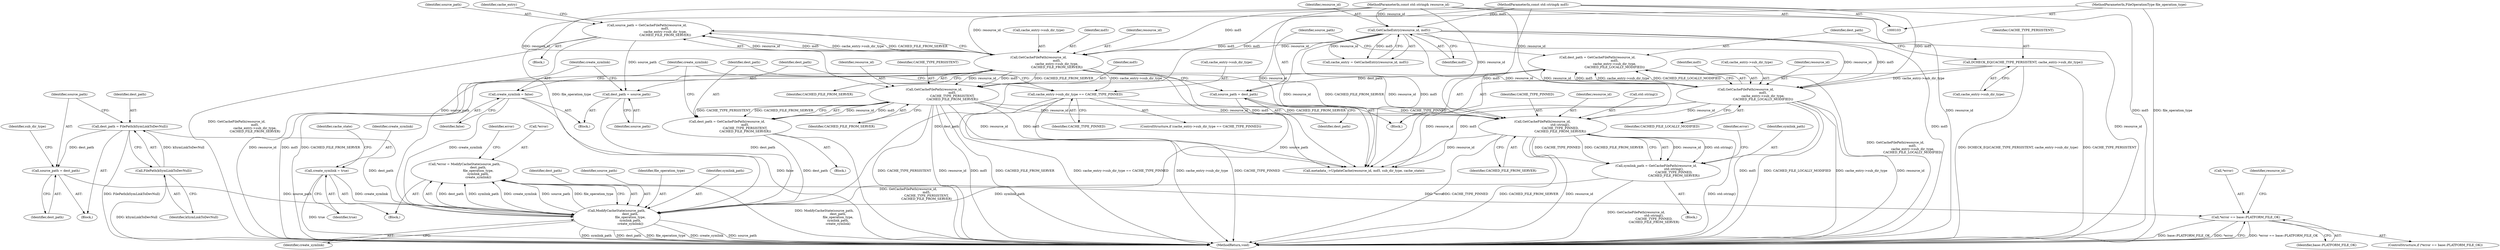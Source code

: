 digraph "0_Chrome_baef1ffd73db183ca50c854e1779ed7f6e5100a8_2@pointer" {
"1000229" [label="(Call,*error == base::PLATFORM_FILE_OK)"];
"1000219" [label="(Call,*error = ModifyCacheState(source_path,\n                            dest_path,\n                            file_operation_type,\n                            symlink_path,\n                            create_symlink))"];
"1000222" [label="(Call,ModifyCacheState(source_path,\n                            dest_path,\n                            file_operation_type,\n                            symlink_path,\n                            create_symlink))"];
"1000141" [label="(Call,source_path = dest_path)"];
"1000137" [label="(Call,dest_path = FilePath(kSymLinkToDevNull))"];
"1000139" [label="(Call,FilePath(kSymLinkToDevNull))"];
"1000178" [label="(Call,source_path = GetCacheFilePath(resource_id,\n                                     md5,\n                                     cache_entry->sub_dir_type,\n                                     CACHED_FILE_FROM_SERVER))"];
"1000180" [label="(Call,GetCacheFilePath(resource_id,\n                                     md5,\n                                     cache_entry->sub_dir_type,\n                                     CACHED_FILE_FROM_SERVER))"];
"1000130" [label="(Call,GetCacheEntry(resource_id, md5))"];
"1000104" [label="(MethodParameterIn,const std::string& resource_id)"];
"1000105" [label="(MethodParameterIn,const std::string& md5)"];
"1000173" [label="(Call,source_path = dest_path)"];
"1000164" [label="(Call,dest_path = GetCacheFilePath(resource_id,\n                                   md5,\n                                   cache_entry->sub_dir_type,\n                                   CACHED_FILE_LOCALLY_MODIFIED))"];
"1000166" [label="(Call,GetCacheFilePath(resource_id,\n                                   md5,\n                                   cache_entry->sub_dir_type,\n                                   CACHED_FILE_LOCALLY_MODIFIED))"];
"1000159" [label="(Call,DCHECK_EQ(CACHE_TYPE_PERSISTENT, cache_entry->sub_dir_type))"];
"1000194" [label="(Call,dest_path = source_path)"];
"1000202" [label="(Call,dest_path = GetCacheFilePath(resource_id,\n                                     md5,\n                                     CACHE_TYPE_PERSISTENT,\n                                     CACHED_FILE_FROM_SERVER))"];
"1000204" [label="(Call,GetCacheFilePath(resource_id,\n                                     md5,\n                                     CACHE_TYPE_PERSISTENT,\n                                     CACHED_FILE_FROM_SERVER))"];
"1000106" [label="(MethodParameterIn,FileOperationType file_operation_type)"];
"1000212" [label="(Call,symlink_path = GetCacheFilePath(resource_id,\n                                    std::string(),\n                                    CACHE_TYPE_PINNED,\n                                    CACHED_FILE_FROM_SERVER))"];
"1000214" [label="(Call,GetCacheFilePath(resource_id,\n                                    std::string(),\n                                    CACHE_TYPE_PINNED,\n                                    CACHED_FILE_FROM_SERVER))"];
"1000188" [label="(Call,cache_entry->sub_dir_type == CACHE_TYPE_PINNED)"];
"1000116" [label="(Call,create_symlink = true)"];
"1000197" [label="(Call,create_symlink = false)"];
"1000183" [label="(Call,cache_entry->sub_dir_type)"];
"1000192" [label="(Identifier,CACHE_TYPE_PINNED)"];
"1000174" [label="(Identifier,source_path)"];
"1000172" [label="(Identifier,CACHED_FILE_LOCALLY_MODIFIED)"];
"1000187" [label="(ControlStructure,if (cache_entry->sub_dir_type == CACHE_TYPE_PINNED))"];
"1000194" [label="(Call,dest_path = source_path)"];
"1000106" [label="(MethodParameterIn,FileOperationType file_operation_type)"];
"1000175" [label="(Identifier,dest_path)"];
"1000178" [label="(Call,source_path = GetCacheFilePath(resource_id,\n                                     md5,\n                                     cache_entry->sub_dir_type,\n                                     CACHED_FILE_FROM_SERVER))"];
"1000108" [label="(Block,)"];
"1000216" [label="(Call,std::string())"];
"1000165" [label="(Identifier,dest_path)"];
"1000213" [label="(Identifier,symlink_path)"];
"1000208" [label="(Identifier,CACHED_FILE_FROM_SERVER)"];
"1000202" [label="(Call,dest_path = GetCacheFilePath(resource_id,\n                                     md5,\n                                     CACHE_TYPE_PERSISTENT,\n                                     CACHED_FILE_FROM_SERVER))"];
"1000239" [label="(MethodReturn,void)"];
"1000168" [label="(Identifier,md5)"];
"1000224" [label="(Identifier,dest_path)"];
"1000161" [label="(Call,cache_entry->sub_dir_type)"];
"1000186" [label="(Identifier,CACHED_FILE_FROM_SERVER)"];
"1000217" [label="(Identifier,CACHE_TYPE_PINNED)"];
"1000117" [label="(Identifier,create_symlink)"];
"1000139" [label="(Call,FilePath(kSymLinkToDevNull))"];
"1000145" [label="(Identifier,sub_dir_type)"];
"1000220" [label="(Call,*error)"];
"1000196" [label="(Identifier,source_path)"];
"1000128" [label="(Call,cache_entry = GetCacheEntry(resource_id, md5))"];
"1000158" [label="(Block,)"];
"1000199" [label="(Identifier,false)"];
"1000212" [label="(Call,symlink_path = GetCacheFilePath(resource_id,\n                                    std::string(),\n                                    CACHE_TYPE_PINNED,\n                                    CACHED_FILE_FROM_SERVER))"];
"1000190" [label="(Identifier,cache_entry)"];
"1000197" [label="(Call,create_symlink = false)"];
"1000118" [label="(Identifier,true)"];
"1000143" [label="(Identifier,dest_path)"];
"1000235" [label="(Identifier,resource_id)"];
"1000231" [label="(Identifier,error)"];
"1000104" [label="(MethodParameterIn,const std::string& resource_id)"];
"1000140" [label="(Identifier,kSymLinkToDevNull)"];
"1000137" [label="(Call,dest_path = FilePath(kSymLinkToDevNull))"];
"1000223" [label="(Identifier,source_path)"];
"1000116" [label="(Call,create_symlink = true)"];
"1000230" [label="(Call,*error)"];
"1000206" [label="(Identifier,md5)"];
"1000229" [label="(Call,*error == base::PLATFORM_FILE_OK)"];
"1000166" [label="(Call,GetCacheFilePath(resource_id,\n                                   md5,\n                                   cache_entry->sub_dir_type,\n                                   CACHED_FILE_LOCALLY_MODIFIED))"];
"1000215" [label="(Identifier,resource_id)"];
"1000218" [label="(Identifier,CACHED_FILE_FROM_SERVER)"];
"1000210" [label="(Identifier,create_symlink)"];
"1000221" [label="(Identifier,error)"];
"1000169" [label="(Call,cache_entry->sub_dir_type)"];
"1000205" [label="(Identifier,resource_id)"];
"1000193" [label="(Block,)"];
"1000177" [label="(Block,)"];
"1000182" [label="(Identifier,md5)"];
"1000219" [label="(Call,*error = ModifyCacheState(source_path,\n                            dest_path,\n                            file_operation_type,\n                            symlink_path,\n                            create_symlink))"];
"1000222" [label="(Call,ModifyCacheState(source_path,\n                            dest_path,\n                            file_operation_type,\n                            symlink_path,\n                            create_symlink))"];
"1000138" [label="(Identifier,dest_path)"];
"1000141" [label="(Call,source_path = dest_path)"];
"1000130" [label="(Call,GetCacheEntry(resource_id, md5))"];
"1000195" [label="(Identifier,dest_path)"];
"1000201" [label="(Block,)"];
"1000105" [label="(MethodParameterIn,const std::string& md5)"];
"1000159" [label="(Call,DCHECK_EQ(CACHE_TYPE_PERSISTENT, cache_entry->sub_dir_type))"];
"1000232" [label="(Identifier,base::PLATFORM_FILE_OK)"];
"1000132" [label="(Identifier,md5)"];
"1000131" [label="(Identifier,resource_id)"];
"1000225" [label="(Identifier,file_operation_type)"];
"1000198" [label="(Identifier,create_symlink)"];
"1000227" [label="(Identifier,create_symlink)"];
"1000211" [label="(Block,)"];
"1000234" [label="(Call,metadata_->UpdateCache(resource_id, md5, sub_dir_type, cache_state))"];
"1000179" [label="(Identifier,source_path)"];
"1000142" [label="(Identifier,source_path)"];
"1000226" [label="(Identifier,symlink_path)"];
"1000181" [label="(Identifier,resource_id)"];
"1000214" [label="(Call,GetCacheFilePath(resource_id,\n                                    std::string(),\n                                    CACHE_TYPE_PINNED,\n                                    CACHED_FILE_FROM_SERVER))"];
"1000188" [label="(Call,cache_entry->sub_dir_type == CACHE_TYPE_PINNED)"];
"1000121" [label="(Identifier,cache_state)"];
"1000189" [label="(Call,cache_entry->sub_dir_type)"];
"1000173" [label="(Call,source_path = dest_path)"];
"1000136" [label="(Block,)"];
"1000164" [label="(Call,dest_path = GetCacheFilePath(resource_id,\n                                   md5,\n                                   cache_entry->sub_dir_type,\n                                   CACHED_FILE_LOCALLY_MODIFIED))"];
"1000180" [label="(Call,GetCacheFilePath(resource_id,\n                                     md5,\n                                     cache_entry->sub_dir_type,\n                                     CACHED_FILE_FROM_SERVER))"];
"1000207" [label="(Identifier,CACHE_TYPE_PERSISTENT)"];
"1000203" [label="(Identifier,dest_path)"];
"1000204" [label="(Call,GetCacheFilePath(resource_id,\n                                     md5,\n                                     CACHE_TYPE_PERSISTENT,\n                                     CACHED_FILE_FROM_SERVER))"];
"1000160" [label="(Identifier,CACHE_TYPE_PERSISTENT)"];
"1000167" [label="(Identifier,resource_id)"];
"1000228" [label="(ControlStructure,if (*error == base::PLATFORM_FILE_OK))"];
"1000229" -> "1000228"  [label="AST: "];
"1000229" -> "1000232"  [label="CFG: "];
"1000230" -> "1000229"  [label="AST: "];
"1000232" -> "1000229"  [label="AST: "];
"1000235" -> "1000229"  [label="CFG: "];
"1000239" -> "1000229"  [label="CFG: "];
"1000229" -> "1000239"  [label="DDG: *error == base::PLATFORM_FILE_OK"];
"1000229" -> "1000239"  [label="DDG: base::PLATFORM_FILE_OK"];
"1000229" -> "1000239"  [label="DDG: *error"];
"1000219" -> "1000229"  [label="DDG: *error"];
"1000219" -> "1000108"  [label="AST: "];
"1000219" -> "1000222"  [label="CFG: "];
"1000220" -> "1000219"  [label="AST: "];
"1000222" -> "1000219"  [label="AST: "];
"1000231" -> "1000219"  [label="CFG: "];
"1000219" -> "1000239"  [label="DDG: ModifyCacheState(source_path,\n                            dest_path,\n                            file_operation_type,\n                            symlink_path,\n                            create_symlink)"];
"1000222" -> "1000219"  [label="DDG: dest_path"];
"1000222" -> "1000219"  [label="DDG: symlink_path"];
"1000222" -> "1000219"  [label="DDG: create_symlink"];
"1000222" -> "1000219"  [label="DDG: source_path"];
"1000222" -> "1000219"  [label="DDG: file_operation_type"];
"1000222" -> "1000227"  [label="CFG: "];
"1000223" -> "1000222"  [label="AST: "];
"1000224" -> "1000222"  [label="AST: "];
"1000225" -> "1000222"  [label="AST: "];
"1000226" -> "1000222"  [label="AST: "];
"1000227" -> "1000222"  [label="AST: "];
"1000222" -> "1000239"  [label="DDG: file_operation_type"];
"1000222" -> "1000239"  [label="DDG: create_symlink"];
"1000222" -> "1000239"  [label="DDG: source_path"];
"1000222" -> "1000239"  [label="DDG: symlink_path"];
"1000222" -> "1000239"  [label="DDG: dest_path"];
"1000141" -> "1000222"  [label="DDG: source_path"];
"1000178" -> "1000222"  [label="DDG: source_path"];
"1000173" -> "1000222"  [label="DDG: source_path"];
"1000194" -> "1000222"  [label="DDG: dest_path"];
"1000202" -> "1000222"  [label="DDG: dest_path"];
"1000137" -> "1000222"  [label="DDG: dest_path"];
"1000164" -> "1000222"  [label="DDG: dest_path"];
"1000106" -> "1000222"  [label="DDG: file_operation_type"];
"1000212" -> "1000222"  [label="DDG: symlink_path"];
"1000116" -> "1000222"  [label="DDG: create_symlink"];
"1000197" -> "1000222"  [label="DDG: create_symlink"];
"1000141" -> "1000136"  [label="AST: "];
"1000141" -> "1000143"  [label="CFG: "];
"1000142" -> "1000141"  [label="AST: "];
"1000143" -> "1000141"  [label="AST: "];
"1000145" -> "1000141"  [label="CFG: "];
"1000137" -> "1000141"  [label="DDG: dest_path"];
"1000137" -> "1000136"  [label="AST: "];
"1000137" -> "1000139"  [label="CFG: "];
"1000138" -> "1000137"  [label="AST: "];
"1000139" -> "1000137"  [label="AST: "];
"1000142" -> "1000137"  [label="CFG: "];
"1000137" -> "1000239"  [label="DDG: FilePath(kSymLinkToDevNull)"];
"1000139" -> "1000137"  [label="DDG: kSymLinkToDevNull"];
"1000139" -> "1000140"  [label="CFG: "];
"1000140" -> "1000139"  [label="AST: "];
"1000139" -> "1000239"  [label="DDG: kSymLinkToDevNull"];
"1000178" -> "1000177"  [label="AST: "];
"1000178" -> "1000180"  [label="CFG: "];
"1000179" -> "1000178"  [label="AST: "];
"1000180" -> "1000178"  [label="AST: "];
"1000190" -> "1000178"  [label="CFG: "];
"1000178" -> "1000239"  [label="DDG: GetCacheFilePath(resource_id,\n                                     md5,\n                                     cache_entry->sub_dir_type,\n                                     CACHED_FILE_FROM_SERVER)"];
"1000180" -> "1000178"  [label="DDG: resource_id"];
"1000180" -> "1000178"  [label="DDG: md5"];
"1000180" -> "1000178"  [label="DDG: cache_entry->sub_dir_type"];
"1000180" -> "1000178"  [label="DDG: CACHED_FILE_FROM_SERVER"];
"1000178" -> "1000194"  [label="DDG: source_path"];
"1000180" -> "1000186"  [label="CFG: "];
"1000181" -> "1000180"  [label="AST: "];
"1000182" -> "1000180"  [label="AST: "];
"1000183" -> "1000180"  [label="AST: "];
"1000186" -> "1000180"  [label="AST: "];
"1000180" -> "1000239"  [label="DDG: resource_id"];
"1000180" -> "1000239"  [label="DDG: md5"];
"1000180" -> "1000239"  [label="DDG: CACHED_FILE_FROM_SERVER"];
"1000130" -> "1000180"  [label="DDG: resource_id"];
"1000130" -> "1000180"  [label="DDG: md5"];
"1000104" -> "1000180"  [label="DDG: resource_id"];
"1000105" -> "1000180"  [label="DDG: md5"];
"1000180" -> "1000188"  [label="DDG: cache_entry->sub_dir_type"];
"1000180" -> "1000204"  [label="DDG: resource_id"];
"1000180" -> "1000204"  [label="DDG: md5"];
"1000180" -> "1000204"  [label="DDG: CACHED_FILE_FROM_SERVER"];
"1000180" -> "1000214"  [label="DDG: resource_id"];
"1000180" -> "1000214"  [label="DDG: CACHED_FILE_FROM_SERVER"];
"1000180" -> "1000234"  [label="DDG: resource_id"];
"1000180" -> "1000234"  [label="DDG: md5"];
"1000130" -> "1000128"  [label="AST: "];
"1000130" -> "1000132"  [label="CFG: "];
"1000131" -> "1000130"  [label="AST: "];
"1000132" -> "1000130"  [label="AST: "];
"1000128" -> "1000130"  [label="CFG: "];
"1000130" -> "1000239"  [label="DDG: md5"];
"1000130" -> "1000239"  [label="DDG: resource_id"];
"1000130" -> "1000128"  [label="DDG: resource_id"];
"1000130" -> "1000128"  [label="DDG: md5"];
"1000104" -> "1000130"  [label="DDG: resource_id"];
"1000105" -> "1000130"  [label="DDG: md5"];
"1000130" -> "1000166"  [label="DDG: resource_id"];
"1000130" -> "1000166"  [label="DDG: md5"];
"1000130" -> "1000214"  [label="DDG: resource_id"];
"1000130" -> "1000234"  [label="DDG: resource_id"];
"1000130" -> "1000234"  [label="DDG: md5"];
"1000104" -> "1000103"  [label="AST: "];
"1000104" -> "1000239"  [label="DDG: resource_id"];
"1000104" -> "1000166"  [label="DDG: resource_id"];
"1000104" -> "1000204"  [label="DDG: resource_id"];
"1000104" -> "1000214"  [label="DDG: resource_id"];
"1000104" -> "1000234"  [label="DDG: resource_id"];
"1000105" -> "1000103"  [label="AST: "];
"1000105" -> "1000239"  [label="DDG: md5"];
"1000105" -> "1000166"  [label="DDG: md5"];
"1000105" -> "1000204"  [label="DDG: md5"];
"1000105" -> "1000234"  [label="DDG: md5"];
"1000173" -> "1000158"  [label="AST: "];
"1000173" -> "1000175"  [label="CFG: "];
"1000174" -> "1000173"  [label="AST: "];
"1000175" -> "1000173"  [label="AST: "];
"1000210" -> "1000173"  [label="CFG: "];
"1000164" -> "1000173"  [label="DDG: dest_path"];
"1000164" -> "1000158"  [label="AST: "];
"1000164" -> "1000166"  [label="CFG: "];
"1000165" -> "1000164"  [label="AST: "];
"1000166" -> "1000164"  [label="AST: "];
"1000174" -> "1000164"  [label="CFG: "];
"1000164" -> "1000239"  [label="DDG: GetCacheFilePath(resource_id,\n                                   md5,\n                                   cache_entry->sub_dir_type,\n                                   CACHED_FILE_LOCALLY_MODIFIED)"];
"1000166" -> "1000164"  [label="DDG: resource_id"];
"1000166" -> "1000164"  [label="DDG: md5"];
"1000166" -> "1000164"  [label="DDG: cache_entry->sub_dir_type"];
"1000166" -> "1000164"  [label="DDG: CACHED_FILE_LOCALLY_MODIFIED"];
"1000166" -> "1000172"  [label="CFG: "];
"1000167" -> "1000166"  [label="AST: "];
"1000168" -> "1000166"  [label="AST: "];
"1000169" -> "1000166"  [label="AST: "];
"1000172" -> "1000166"  [label="AST: "];
"1000166" -> "1000239"  [label="DDG: md5"];
"1000166" -> "1000239"  [label="DDG: CACHED_FILE_LOCALLY_MODIFIED"];
"1000166" -> "1000239"  [label="DDG: cache_entry->sub_dir_type"];
"1000166" -> "1000239"  [label="DDG: resource_id"];
"1000159" -> "1000166"  [label="DDG: cache_entry->sub_dir_type"];
"1000166" -> "1000214"  [label="DDG: resource_id"];
"1000166" -> "1000234"  [label="DDG: resource_id"];
"1000166" -> "1000234"  [label="DDG: md5"];
"1000159" -> "1000158"  [label="AST: "];
"1000159" -> "1000161"  [label="CFG: "];
"1000160" -> "1000159"  [label="AST: "];
"1000161" -> "1000159"  [label="AST: "];
"1000165" -> "1000159"  [label="CFG: "];
"1000159" -> "1000239"  [label="DDG: DCHECK_EQ(CACHE_TYPE_PERSISTENT, cache_entry->sub_dir_type)"];
"1000159" -> "1000239"  [label="DDG: CACHE_TYPE_PERSISTENT"];
"1000194" -> "1000193"  [label="AST: "];
"1000194" -> "1000196"  [label="CFG: "];
"1000195" -> "1000194"  [label="AST: "];
"1000196" -> "1000194"  [label="AST: "];
"1000198" -> "1000194"  [label="CFG: "];
"1000202" -> "1000201"  [label="AST: "];
"1000202" -> "1000204"  [label="CFG: "];
"1000203" -> "1000202"  [label="AST: "];
"1000204" -> "1000202"  [label="AST: "];
"1000210" -> "1000202"  [label="CFG: "];
"1000202" -> "1000239"  [label="DDG: GetCacheFilePath(resource_id,\n                                     md5,\n                                     CACHE_TYPE_PERSISTENT,\n                                     CACHED_FILE_FROM_SERVER)"];
"1000204" -> "1000202"  [label="DDG: resource_id"];
"1000204" -> "1000202"  [label="DDG: md5"];
"1000204" -> "1000202"  [label="DDG: CACHE_TYPE_PERSISTENT"];
"1000204" -> "1000202"  [label="DDG: CACHED_FILE_FROM_SERVER"];
"1000204" -> "1000208"  [label="CFG: "];
"1000205" -> "1000204"  [label="AST: "];
"1000206" -> "1000204"  [label="AST: "];
"1000207" -> "1000204"  [label="AST: "];
"1000208" -> "1000204"  [label="AST: "];
"1000204" -> "1000239"  [label="DDG: CACHE_TYPE_PERSISTENT"];
"1000204" -> "1000239"  [label="DDG: resource_id"];
"1000204" -> "1000239"  [label="DDG: md5"];
"1000204" -> "1000239"  [label="DDG: CACHED_FILE_FROM_SERVER"];
"1000204" -> "1000214"  [label="DDG: resource_id"];
"1000204" -> "1000214"  [label="DDG: CACHED_FILE_FROM_SERVER"];
"1000204" -> "1000234"  [label="DDG: resource_id"];
"1000204" -> "1000234"  [label="DDG: md5"];
"1000106" -> "1000103"  [label="AST: "];
"1000106" -> "1000239"  [label="DDG: file_operation_type"];
"1000212" -> "1000211"  [label="AST: "];
"1000212" -> "1000214"  [label="CFG: "];
"1000213" -> "1000212"  [label="AST: "];
"1000214" -> "1000212"  [label="AST: "];
"1000221" -> "1000212"  [label="CFG: "];
"1000212" -> "1000239"  [label="DDG: GetCacheFilePath(resource_id,\n                                    std::string(),\n                                    CACHE_TYPE_PINNED,\n                                    CACHED_FILE_FROM_SERVER)"];
"1000214" -> "1000212"  [label="DDG: resource_id"];
"1000214" -> "1000212"  [label="DDG: std::string()"];
"1000214" -> "1000212"  [label="DDG: CACHE_TYPE_PINNED"];
"1000214" -> "1000212"  [label="DDG: CACHED_FILE_FROM_SERVER"];
"1000214" -> "1000218"  [label="CFG: "];
"1000215" -> "1000214"  [label="AST: "];
"1000216" -> "1000214"  [label="AST: "];
"1000217" -> "1000214"  [label="AST: "];
"1000218" -> "1000214"  [label="AST: "];
"1000214" -> "1000239"  [label="DDG: std::string()"];
"1000214" -> "1000239"  [label="DDG: CACHE_TYPE_PINNED"];
"1000214" -> "1000239"  [label="DDG: CACHED_FILE_FROM_SERVER"];
"1000214" -> "1000239"  [label="DDG: resource_id"];
"1000188" -> "1000214"  [label="DDG: CACHE_TYPE_PINNED"];
"1000214" -> "1000234"  [label="DDG: resource_id"];
"1000188" -> "1000187"  [label="AST: "];
"1000188" -> "1000192"  [label="CFG: "];
"1000189" -> "1000188"  [label="AST: "];
"1000192" -> "1000188"  [label="AST: "];
"1000195" -> "1000188"  [label="CFG: "];
"1000203" -> "1000188"  [label="CFG: "];
"1000188" -> "1000239"  [label="DDG: cache_entry->sub_dir_type == CACHE_TYPE_PINNED"];
"1000188" -> "1000239"  [label="DDG: cache_entry->sub_dir_type"];
"1000188" -> "1000239"  [label="DDG: CACHE_TYPE_PINNED"];
"1000116" -> "1000108"  [label="AST: "];
"1000116" -> "1000118"  [label="CFG: "];
"1000117" -> "1000116"  [label="AST: "];
"1000118" -> "1000116"  [label="AST: "];
"1000121" -> "1000116"  [label="CFG: "];
"1000116" -> "1000239"  [label="DDG: true"];
"1000197" -> "1000193"  [label="AST: "];
"1000197" -> "1000199"  [label="CFG: "];
"1000198" -> "1000197"  [label="AST: "];
"1000199" -> "1000197"  [label="AST: "];
"1000210" -> "1000197"  [label="CFG: "];
"1000197" -> "1000239"  [label="DDG: false"];
}
